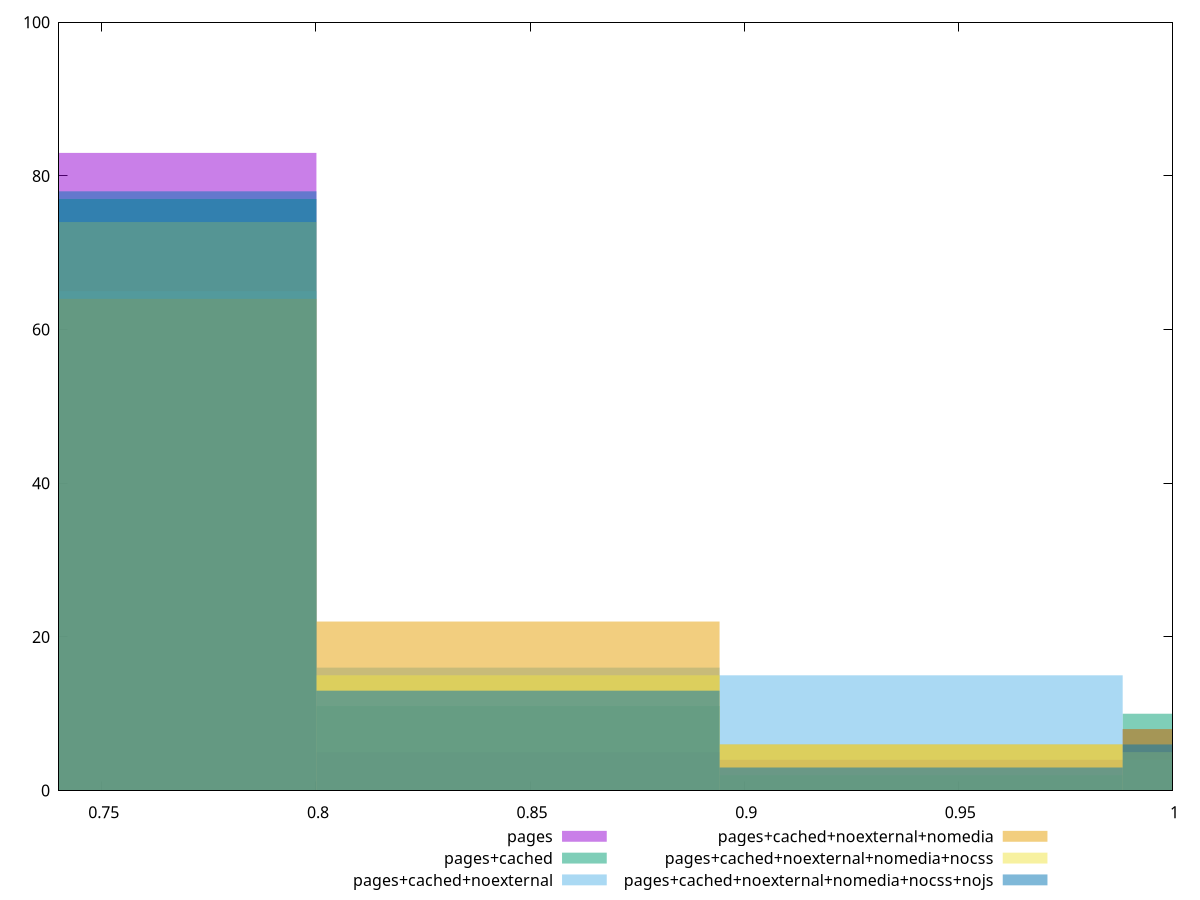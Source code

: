 reset

$pages <<EOF
1.0354336828866284 8
0.7530426784630025 83
0.8471730132708779 5
0.9413033480787532 4
EOF

$pagesCached <<EOF
0.9413033480787532 2
0.7530426784630025 77
1.0354336828866284 10
0.8471730132708779 11
EOF

$pagesCachedNoexternal <<EOF
0.7530426784630025 65
1.0354336828866284 4
0.8471730132708779 16
0.9413033480787532 15
EOF

$pagesCachedNoexternalNomedia <<EOF
0.8471730132708779 22
0.7530426784630025 64
0.9413033480787532 6
1.0354336828866284 8
EOF

$pagesCachedNoexternalNomediaNocss <<EOF
0.7530426784630025 74
0.8471730132708779 15
0.9413033480787532 6
1.0354336828866284 5
EOF

$pagesCachedNoexternalNomediaNocssNojs <<EOF
0.7530426784630025 78
1.0354336828866284 6
0.8471730132708779 13
0.9413033480787532 3
EOF

set key outside below
set boxwidth 0.09413033480787532
set xrange [0.74:1]
set yrange [0:100]
set trange [0:100]
set style fill transparent solid 0.5 noborder
set terminal svg size 640, 540 enhanced background rgb 'white'
set output "reprap/uses-rel-preconnect/comparison/histogram/all_score.svg"

plot $pages title "pages" with boxes, \
     $pagesCached title "pages+cached" with boxes, \
     $pagesCachedNoexternal title "pages+cached+noexternal" with boxes, \
     $pagesCachedNoexternalNomedia title "pages+cached+noexternal+nomedia" with boxes, \
     $pagesCachedNoexternalNomediaNocss title "pages+cached+noexternal+nomedia+nocss" with boxes, \
     $pagesCachedNoexternalNomediaNocssNojs title "pages+cached+noexternal+nomedia+nocss+nojs" with boxes

reset
